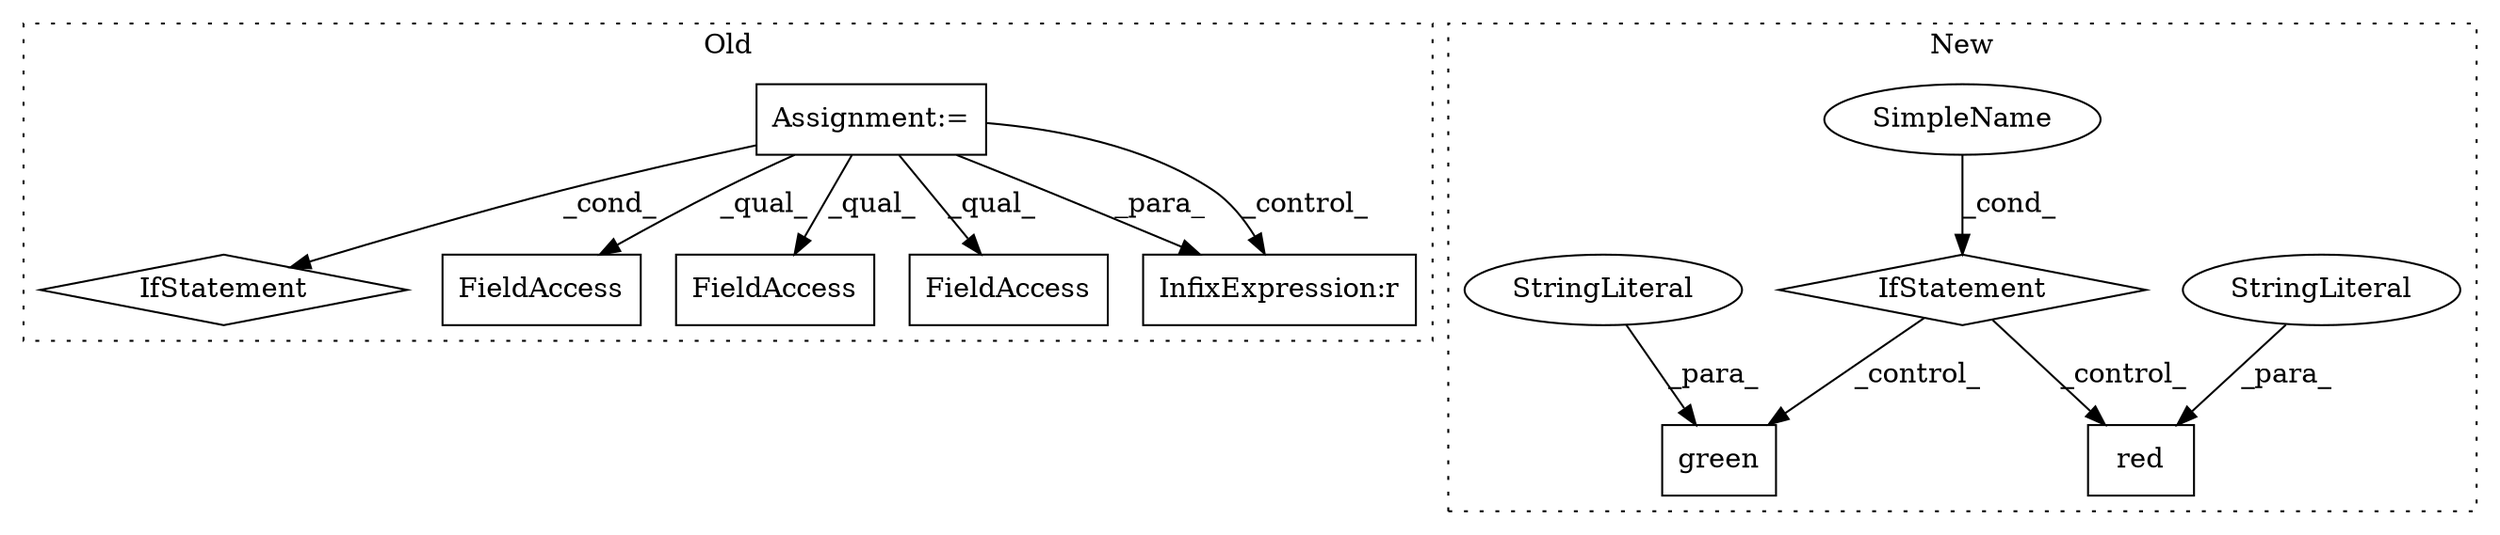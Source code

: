 digraph G {
subgraph cluster0 {
1 [label="IfStatement" a="25" s="3569,3586" l="4,2" shape="diamond"];
8 [label="Assignment:=" a="7" s="3209" l="1" shape="box"];
9 [label="FieldAccess" a="22" s="3619" l="13" shape="box"];
10 [label="FieldAccess" a="22" s="3493" l="13" shape="box"];
11 [label="FieldAccess" a="22" s="3539" l="13" shape="box"];
12 [label="InfixExpression:r" a="27" s="3753" l="4" shape="box"];
label = "Old";
style="dotted";
}
subgraph cluster1 {
2 [label="red" a="32" s="5162,5170" l="4,1" shape="box"];
3 [label="IfStatement" a="25" s="5032,5058" l="4,2" shape="diamond"];
4 [label="SimpleName" a="42" s="" l="" shape="ellipse"];
5 [label="green" a="32" s="5084,5093" l="6,1" shape="box"];
6 [label="StringLiteral" a="45" s="5166" l="4" shape="ellipse"];
7 [label="StringLiteral" a="45" s="5090" l="3" shape="ellipse"];
label = "New";
style="dotted";
}
3 -> 2 [label="_control_"];
3 -> 5 [label="_control_"];
4 -> 3 [label="_cond_"];
6 -> 2 [label="_para_"];
7 -> 5 [label="_para_"];
8 -> 9 [label="_qual_"];
8 -> 12 [label="_para_"];
8 -> 12 [label="_control_"];
8 -> 1 [label="_cond_"];
8 -> 10 [label="_qual_"];
8 -> 11 [label="_qual_"];
}